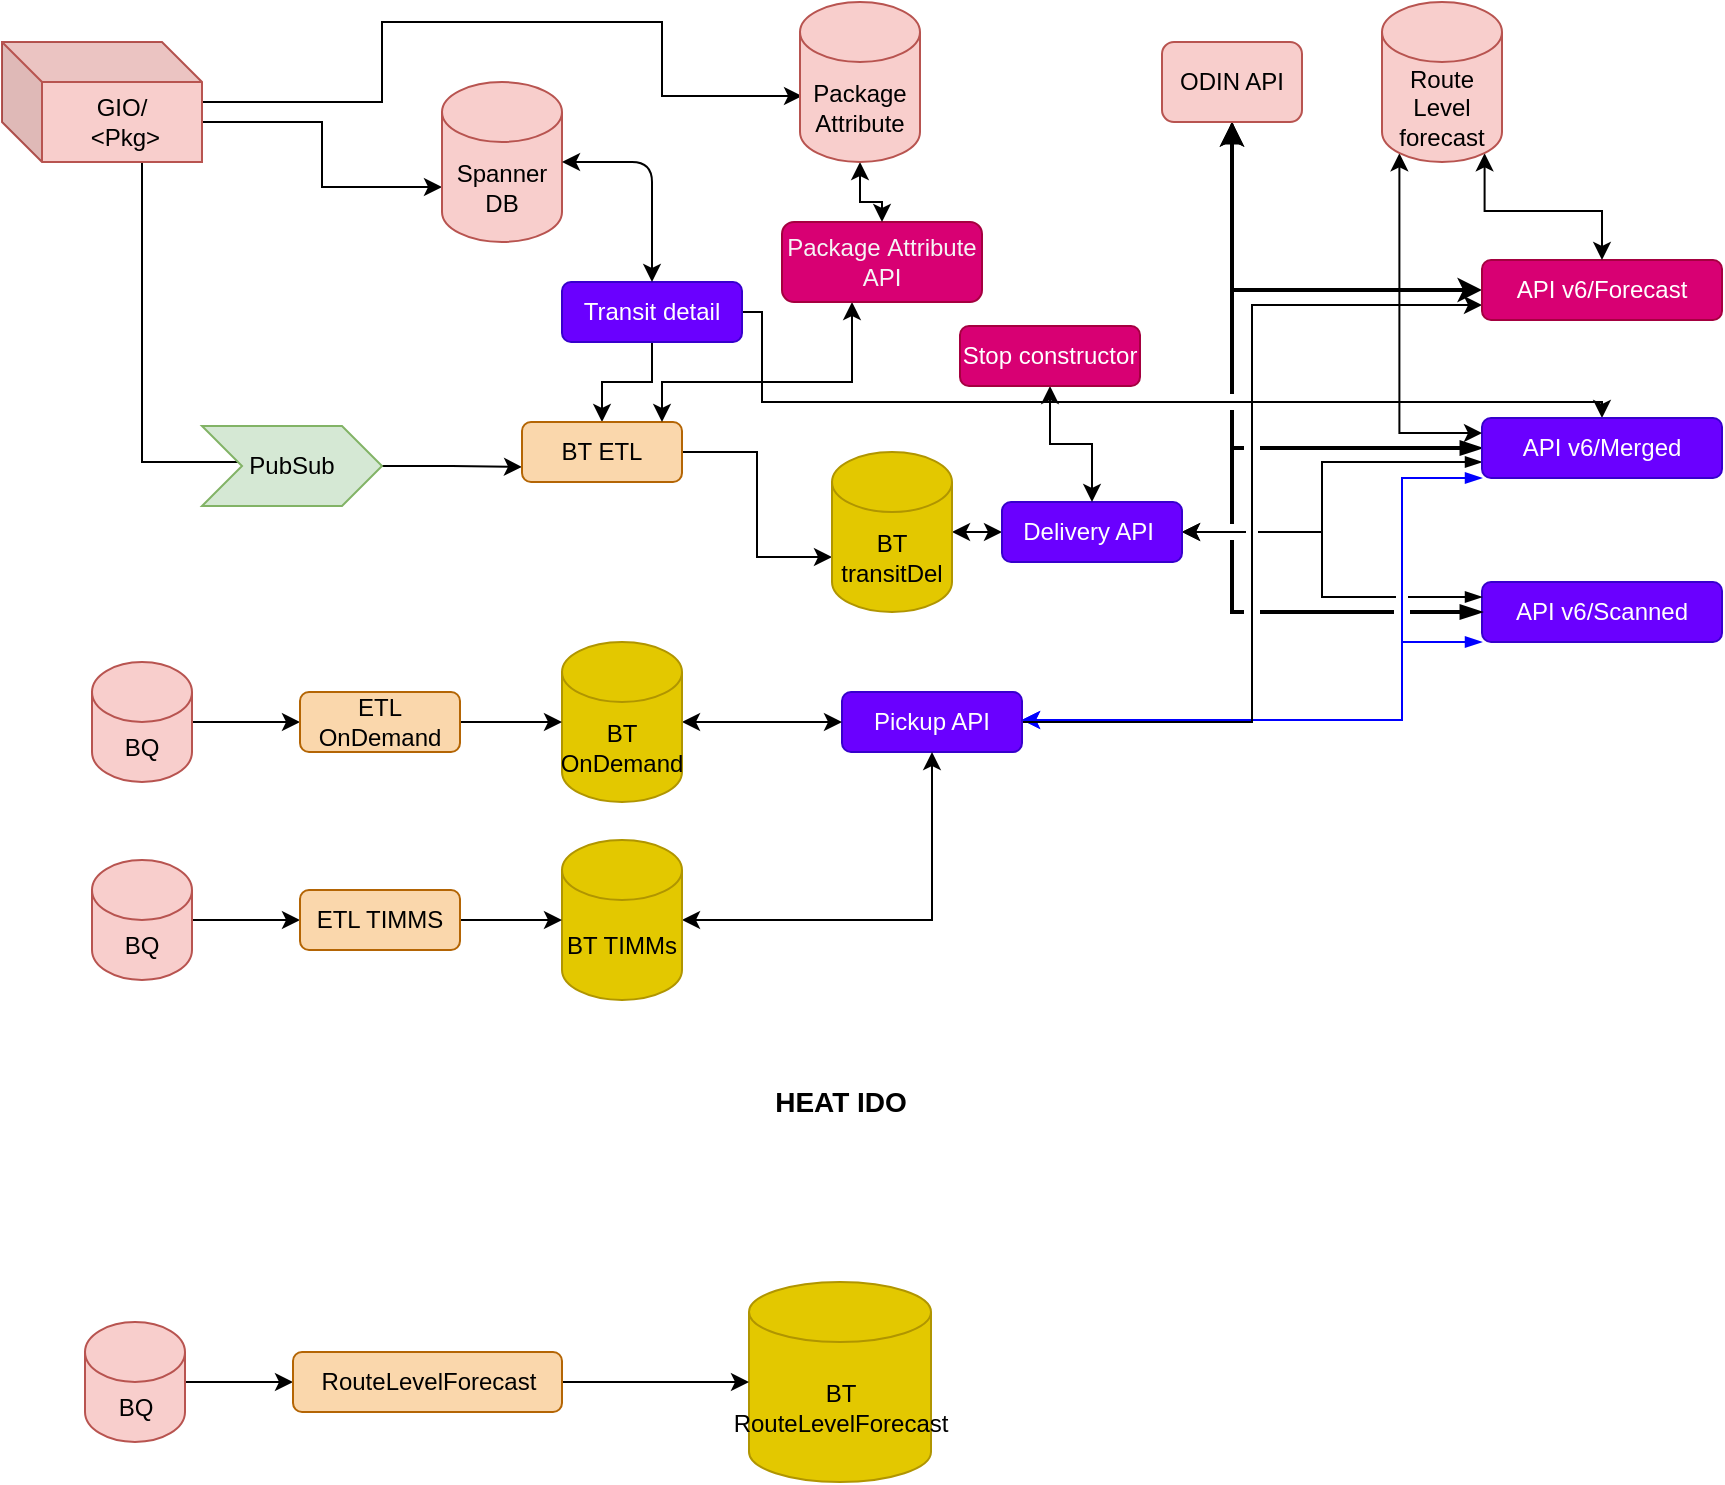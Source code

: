 <mxfile version="14.8.0" type="github">
  <diagram id="fFg92c2pQvZDjQnovCKE" name="Page-1">
    <mxGraphModel dx="1320" dy="484" grid="1" gridSize="10" guides="1" tooltips="1" connect="1" arrows="1" fold="1" page="1" pageScale="1" pageWidth="980" pageHeight="1390" math="0" shadow="0">
      <root>
        <mxCell id="0" />
        <mxCell id="1" parent="0" />
        <mxCell id="un_jr5ibtPmmpusLno7o-21" style="rounded=0;orthogonalLoop=1;jettySize=auto;html=1;edgeStyle=orthogonalEdgeStyle;endArrow=blockThin;endFill=1;exitX=0;exitY=0.5;exitDx=0;exitDy=0;jumpStyle=gap;startArrow=classic;startFill=1;entryX=0.5;entryY=1;entryDx=0;entryDy=0;strokeWidth=2;" parent="1" source="un_jr5ibtPmmpusLno7o-16" target="bANdUX00ldxKiqN2QLkD-24" edge="1">
          <mxGeometry relative="1" as="geometry">
            <mxPoint x="643" y="210" as="targetPoint" />
            <Array as="points">
              <mxPoint x="625" y="174" />
            </Array>
          </mxGeometry>
        </mxCell>
        <mxCell id="bANdUX00ldxKiqN2QLkD-5" style="edgeStyle=orthogonalEdgeStyle;rounded=0;orthogonalLoop=1;jettySize=auto;html=1;entryX=0;entryY=0;entryDx=0;entryDy=52.5;entryPerimeter=0;" parent="1" source="bANdUX00ldxKiqN2QLkD-2" target="bANdUX00ldxKiqN2QLkD-3" edge="1">
          <mxGeometry relative="1" as="geometry">
            <Array as="points">
              <mxPoint x="170" y="90" />
              <mxPoint x="170" y="123" />
            </Array>
          </mxGeometry>
        </mxCell>
        <mxCell id="SA-iDwVwZmnXe08kRZjd-3" style="edgeStyle=orthogonalEdgeStyle;rounded=0;orthogonalLoop=1;jettySize=auto;html=1;entryX=0;entryY=0.5;entryDx=0;entryDy=0;" parent="1" source="bANdUX00ldxKiqN2QLkD-2" target="bANdUX00ldxKiqN2QLkD-4" edge="1">
          <mxGeometry relative="1" as="geometry">
            <mxPoint x="80" y="260" as="targetPoint" />
            <Array as="points">
              <mxPoint x="80" y="260" />
            </Array>
          </mxGeometry>
        </mxCell>
        <mxCell id="un_jr5ibtPmmpusLno7o-3" value="" style="edgeStyle=orthogonalEdgeStyle;rounded=0;orthogonalLoop=1;jettySize=auto;html=1;entryX=0.017;entryY=0.588;entryDx=0;entryDy=0;entryPerimeter=0;" parent="1" source="bANdUX00ldxKiqN2QLkD-2" target="un_jr5ibtPmmpusLno7o-1" edge="1">
          <mxGeometry relative="1" as="geometry">
            <Array as="points">
              <mxPoint x="200" y="80" />
              <mxPoint x="200" y="40" />
              <mxPoint x="340" y="40" />
              <mxPoint x="340" y="77" />
            </Array>
          </mxGeometry>
        </mxCell>
        <mxCell id="bANdUX00ldxKiqN2QLkD-2" value="GIO/&lt;br&gt;&amp;nbsp;&amp;lt;Pkg&amp;gt;" style="shape=cube;whiteSpace=wrap;html=1;boundedLbl=1;backgroundOutline=1;darkOpacity=0.05;darkOpacity2=0.1;fillColor=#f8cecc;strokeColor=#b85450;" parent="1" vertex="1">
          <mxGeometry x="10" y="50" width="100" height="60" as="geometry" />
        </mxCell>
        <mxCell id="bANdUX00ldxKiqN2QLkD-3" value="Spanner DB" style="shape=cylinder3;whiteSpace=wrap;html=1;boundedLbl=1;backgroundOutline=1;size=15;fillColor=#f8cecc;strokeColor=#b85450;" parent="1" vertex="1">
          <mxGeometry x="230" y="70" width="60" height="80" as="geometry" />
        </mxCell>
        <mxCell id="bANdUX00ldxKiqN2QLkD-12" style="edgeStyle=orthogonalEdgeStyle;rounded=0;orthogonalLoop=1;jettySize=auto;html=1;entryX=0;entryY=0.75;entryDx=0;entryDy=0;" parent="1" source="bANdUX00ldxKiqN2QLkD-4" target="bANdUX00ldxKiqN2QLkD-9" edge="1">
          <mxGeometry relative="1" as="geometry" />
        </mxCell>
        <mxCell id="bANdUX00ldxKiqN2QLkD-4" value="PubSub" style="shape=step;perimeter=stepPerimeter;whiteSpace=wrap;html=1;fixedSize=1;fillColor=#d5e8d4;strokeColor=#82b366;" parent="1" vertex="1">
          <mxGeometry x="110" y="242" width="90" height="40" as="geometry" />
        </mxCell>
        <mxCell id="bANdUX00ldxKiqN2QLkD-13" style="edgeStyle=orthogonalEdgeStyle;rounded=0;orthogonalLoop=1;jettySize=auto;html=1;entryX=0.5;entryY=0;entryDx=0;entryDy=0;" parent="1" source="bANdUX00ldxKiqN2QLkD-7" target="bANdUX00ldxKiqN2QLkD-9" edge="1">
          <mxGeometry relative="1" as="geometry" />
        </mxCell>
        <mxCell id="H3azhT3m7rvBtOWdIu5u-2" style="edgeStyle=orthogonalEdgeStyle;rounded=0;orthogonalLoop=1;jettySize=auto;html=1;entryX=0.5;entryY=0;entryDx=0;entryDy=0;" edge="1" parent="1" source="bANdUX00ldxKiqN2QLkD-7" target="un_jr5ibtPmmpusLno7o-15">
          <mxGeometry relative="1" as="geometry">
            <Array as="points">
              <mxPoint x="390" y="185" />
              <mxPoint x="390" y="230" />
              <mxPoint x="810" y="230" />
            </Array>
          </mxGeometry>
        </mxCell>
        <mxCell id="bANdUX00ldxKiqN2QLkD-7" value="Transit detail" style="rounded=1;whiteSpace=wrap;html=1;fillColor=#6a00ff;strokeColor=#3700CC;fontColor=#ffffff;" parent="1" vertex="1">
          <mxGeometry x="290" y="170" width="90" height="30" as="geometry" />
        </mxCell>
        <mxCell id="bANdUX00ldxKiqN2QLkD-8" value="" style="endArrow=classic;startArrow=classic;html=1;entryX=1;entryY=0.5;entryDx=0;entryDy=0;entryPerimeter=0;exitX=0.5;exitY=0;exitDx=0;exitDy=0;" parent="1" source="bANdUX00ldxKiqN2QLkD-7" target="bANdUX00ldxKiqN2QLkD-3" edge="1">
          <mxGeometry width="50" height="50" relative="1" as="geometry">
            <mxPoint x="400" y="250" as="sourcePoint" />
            <mxPoint x="450" y="200" as="targetPoint" />
            <Array as="points">
              <mxPoint x="335" y="110" />
            </Array>
          </mxGeometry>
        </mxCell>
        <mxCell id="bANdUX00ldxKiqN2QLkD-11" style="edgeStyle=orthogonalEdgeStyle;rounded=0;orthogonalLoop=1;jettySize=auto;html=1;entryX=0;entryY=0;entryDx=0;entryDy=52.5;entryPerimeter=0;" parent="1" source="bANdUX00ldxKiqN2QLkD-9" target="bANdUX00ldxKiqN2QLkD-10" edge="1">
          <mxGeometry relative="1" as="geometry" />
        </mxCell>
        <mxCell id="bANdUX00ldxKiqN2QLkD-9" value="BT ETL" style="rounded=1;whiteSpace=wrap;html=1;fillColor=#fad7ac;strokeColor=#b46504;" parent="1" vertex="1">
          <mxGeometry x="270" y="240" width="80" height="30" as="geometry" />
        </mxCell>
        <mxCell id="bANdUX00ldxKiqN2QLkD-23" value="" style="edgeStyle=orthogonalEdgeStyle;rounded=0;orthogonalLoop=1;jettySize=auto;html=1;startArrow=classic;startFill=1;" parent="1" source="bANdUX00ldxKiqN2QLkD-10" target="bANdUX00ldxKiqN2QLkD-21" edge="1">
          <mxGeometry relative="1" as="geometry" />
        </mxCell>
        <mxCell id="bANdUX00ldxKiqN2QLkD-10" value="BT&lt;br&gt;transitDel" style="shape=cylinder3;whiteSpace=wrap;html=1;boundedLbl=1;backgroundOutline=1;size=15;fillColor=#e3c800;strokeColor=#B09500;fontColor=#000000;" parent="1" vertex="1">
          <mxGeometry x="425" y="255" width="60" height="80" as="geometry" />
        </mxCell>
        <mxCell id="bANdUX00ldxKiqN2QLkD-15" style="edgeStyle=orthogonalEdgeStyle;rounded=0;orthogonalLoop=1;jettySize=auto;html=1;entryX=0.875;entryY=0;entryDx=0;entryDy=0;entryPerimeter=0;startArrow=classic;startFill=1;" parent="1" source="bANdUX00ldxKiqN2QLkD-14" target="bANdUX00ldxKiqN2QLkD-9" edge="1">
          <mxGeometry relative="1" as="geometry">
            <Array as="points">
              <mxPoint x="435" y="220" />
              <mxPoint x="340" y="220" />
            </Array>
          </mxGeometry>
        </mxCell>
        <mxCell id="bANdUX00ldxKiqN2QLkD-14" value="&lt;font color=&quot;#f5f5f5&quot;&gt;Package&amp;nbsp;Attribute API&lt;/font&gt;" style="rounded=1;whiteSpace=wrap;html=1;fillColor=#d80073;strokeColor=#A50040;fontColor=#ffffff;" parent="1" vertex="1">
          <mxGeometry x="400" y="140" width="100" height="40" as="geometry" />
        </mxCell>
        <mxCell id="bANdUX00ldxKiqN2QLkD-16" value="API v6/Scanned" style="rounded=1;whiteSpace=wrap;html=1;fillColor=#6a00ff;strokeColor=#3700CC;fontColor=#ffffff;" parent="1" vertex="1">
          <mxGeometry x="750" y="320" width="120" height="30" as="geometry" />
        </mxCell>
        <mxCell id="DF-TPiwxnNoxllwe0dpw-11" style="edgeStyle=orthogonalEdgeStyle;rounded=0;jumpStyle=gap;orthogonalLoop=1;jettySize=auto;html=1;startArrow=classic;startFill=1;endArrow=blockThin;endFill=1;strokeColor=#0000FF;" parent="1" source="bANdUX00ldxKiqN2QLkD-19" edge="1">
          <mxGeometry relative="1" as="geometry">
            <mxPoint x="750" y="350" as="targetPoint" />
            <Array as="points">
              <mxPoint x="710" y="389" />
              <mxPoint x="710" y="350" />
            </Array>
          </mxGeometry>
        </mxCell>
        <mxCell id="DF-TPiwxnNoxllwe0dpw-12" style="edgeStyle=orthogonalEdgeStyle;rounded=0;jumpStyle=gap;orthogonalLoop=1;jettySize=auto;html=1;entryX=0;entryY=1;entryDx=0;entryDy=0;startArrow=classic;startFill=1;endArrow=blockThin;endFill=1;strokeColor=#0000FF;" parent="1" source="bANdUX00ldxKiqN2QLkD-19" target="un_jr5ibtPmmpusLno7o-15" edge="1">
          <mxGeometry relative="1" as="geometry">
            <Array as="points">
              <mxPoint x="710" y="389" />
              <mxPoint x="710" y="268" />
            </Array>
          </mxGeometry>
        </mxCell>
        <mxCell id="H3azhT3m7rvBtOWdIu5u-1" style="edgeStyle=orthogonalEdgeStyle;rounded=0;orthogonalLoop=1;jettySize=auto;html=1;entryX=0;entryY=0.75;entryDx=0;entryDy=0;" edge="1" parent="1" source="bANdUX00ldxKiqN2QLkD-19" target="un_jr5ibtPmmpusLno7o-16">
          <mxGeometry relative="1" as="geometry" />
        </mxCell>
        <mxCell id="bANdUX00ldxKiqN2QLkD-19" value="Pickup API" style="rounded=1;whiteSpace=wrap;html=1;fillColor=#6a00ff;strokeColor=#3700CC;fontColor=#ffffff;" parent="1" vertex="1">
          <mxGeometry x="430" y="375" width="90" height="30" as="geometry" />
        </mxCell>
        <mxCell id="DF-TPiwxnNoxllwe0dpw-9" style="edgeStyle=orthogonalEdgeStyle;rounded=0;jumpStyle=gap;orthogonalLoop=1;jettySize=auto;html=1;entryX=0;entryY=0.25;entryDx=0;entryDy=0;startArrow=classic;startFill=1;endArrow=blockThin;endFill=1;" parent="1" source="bANdUX00ldxKiqN2QLkD-21" target="bANdUX00ldxKiqN2QLkD-16" edge="1">
          <mxGeometry relative="1" as="geometry">
            <Array as="points">
              <mxPoint x="670" y="295" />
              <mxPoint x="670" y="328" />
            </Array>
          </mxGeometry>
        </mxCell>
        <mxCell id="DF-TPiwxnNoxllwe0dpw-10" style="edgeStyle=orthogonalEdgeStyle;rounded=0;jumpStyle=gap;orthogonalLoop=1;jettySize=auto;html=1;startArrow=classic;startFill=1;endArrow=blockThin;endFill=1;" parent="1" source="bANdUX00ldxKiqN2QLkD-21" target="un_jr5ibtPmmpusLno7o-15" edge="1">
          <mxGeometry relative="1" as="geometry">
            <mxPoint x="750" y="260" as="targetPoint" />
            <Array as="points">
              <mxPoint x="670" y="295" />
              <mxPoint x="670" y="260" />
            </Array>
          </mxGeometry>
        </mxCell>
        <mxCell id="bANdUX00ldxKiqN2QLkD-21" value="Delivery API&amp;nbsp;" style="rounded=1;whiteSpace=wrap;html=1;fillColor=#6a00ff;strokeColor=#3700CC;fontColor=#ffffff;" parent="1" vertex="1">
          <mxGeometry x="510" y="280" width="90" height="30" as="geometry" />
        </mxCell>
        <mxCell id="DF-TPiwxnNoxllwe0dpw-7" style="edgeStyle=orthogonalEdgeStyle;rounded=0;jumpStyle=gap;orthogonalLoop=1;jettySize=auto;html=1;startArrow=classic;startFill=1;endArrow=blockThin;endFill=1;entryX=0;entryY=0.5;entryDx=0;entryDy=0;strokeWidth=2;" parent="1" source="bANdUX00ldxKiqN2QLkD-24" target="un_jr5ibtPmmpusLno7o-15" edge="1">
          <mxGeometry relative="1" as="geometry">
            <mxPoint x="660" y="330" as="targetPoint" />
            <Array as="points">
              <mxPoint x="625" y="253" />
            </Array>
          </mxGeometry>
        </mxCell>
        <mxCell id="DF-TPiwxnNoxllwe0dpw-8" style="edgeStyle=orthogonalEdgeStyle;rounded=0;jumpStyle=gap;orthogonalLoop=1;jettySize=auto;html=1;startArrow=classic;startFill=1;endArrow=blockThin;endFill=1;fillColor=#f8cecc;endSize=6;strokeWidth=2;" parent="1" source="bANdUX00ldxKiqN2QLkD-24" target="bANdUX00ldxKiqN2QLkD-16" edge="1">
          <mxGeometry relative="1" as="geometry">
            <mxPoint x="660" y="360" as="targetPoint" />
            <Array as="points">
              <mxPoint x="625" y="335" />
            </Array>
          </mxGeometry>
        </mxCell>
        <mxCell id="bANdUX00ldxKiqN2QLkD-24" value="ODIN API" style="rounded=1;whiteSpace=wrap;html=1;fillColor=#f8cecc;strokeColor=#b85450;" parent="1" vertex="1">
          <mxGeometry x="590" y="50" width="70" height="40" as="geometry" />
        </mxCell>
        <mxCell id="bANdUX00ldxKiqN2QLkD-32" style="edgeStyle=orthogonalEdgeStyle;rounded=0;orthogonalLoop=1;jettySize=auto;html=1;entryX=0;entryY=0.5;entryDx=0;entryDy=0;startArrow=classic;startFill=1;" parent="1" source="bANdUX00ldxKiqN2QLkD-26" target="bANdUX00ldxKiqN2QLkD-19" edge="1">
          <mxGeometry relative="1" as="geometry" />
        </mxCell>
        <mxCell id="bANdUX00ldxKiqN2QLkD-26" value="BT OnDemand" style="shape=cylinder3;whiteSpace=wrap;html=1;boundedLbl=1;backgroundOutline=1;size=15;fillColor=#e3c800;strokeColor=#B09500;fontColor=#000000;" parent="1" vertex="1">
          <mxGeometry x="290" y="350" width="60" height="80" as="geometry" />
        </mxCell>
        <mxCell id="bANdUX00ldxKiqN2QLkD-33" style="edgeStyle=orthogonalEdgeStyle;rounded=0;orthogonalLoop=1;jettySize=auto;html=1;entryX=0.5;entryY=1;entryDx=0;entryDy=0;startArrow=classic;startFill=1;" parent="1" source="bANdUX00ldxKiqN2QLkD-27" target="bANdUX00ldxKiqN2QLkD-19" edge="1">
          <mxGeometry relative="1" as="geometry" />
        </mxCell>
        <mxCell id="bANdUX00ldxKiqN2QLkD-27" value="BT TIMMs" style="shape=cylinder3;whiteSpace=wrap;html=1;boundedLbl=1;backgroundOutline=1;size=15;fillColor=#e3c800;strokeColor=#B09500;fontColor=#000000;" parent="1" vertex="1">
          <mxGeometry x="290" y="449" width="60" height="80" as="geometry" />
        </mxCell>
        <mxCell id="un_jr5ibtPmmpusLno7o-6" value="" style="edgeStyle=orthogonalEdgeStyle;rounded=0;orthogonalLoop=1;jettySize=auto;html=1;entryX=0;entryY=0.5;entryDx=0;entryDy=0;" parent="1" source="bANdUX00ldxKiqN2QLkD-28" target="un_jr5ibtPmmpusLno7o-4" edge="1">
          <mxGeometry relative="1" as="geometry" />
        </mxCell>
        <mxCell id="bANdUX00ldxKiqN2QLkD-28" value="BQ" style="shape=cylinder3;whiteSpace=wrap;html=1;boundedLbl=1;backgroundOutline=1;size=15;fillColor=#f8cecc;strokeColor=#b85450;" parent="1" vertex="1">
          <mxGeometry x="55" y="360" width="50" height="60" as="geometry" />
        </mxCell>
        <mxCell id="un_jr5ibtPmmpusLno7o-8" value="" style="edgeStyle=orthogonalEdgeStyle;rounded=0;orthogonalLoop=1;jettySize=auto;html=1;" parent="1" source="bANdUX00ldxKiqN2QLkD-29" target="un_jr5ibtPmmpusLno7o-5" edge="1">
          <mxGeometry relative="1" as="geometry" />
        </mxCell>
        <mxCell id="bANdUX00ldxKiqN2QLkD-29" value="BQ" style="shape=cylinder3;whiteSpace=wrap;html=1;boundedLbl=1;backgroundOutline=1;size=15;fillColor=#f8cecc;strokeColor=#b85450;" parent="1" vertex="1">
          <mxGeometry x="55" y="459" width="50" height="60" as="geometry" />
        </mxCell>
        <mxCell id="un_jr5ibtPmmpusLno7o-2" value="" style="edgeStyle=orthogonalEdgeStyle;rounded=0;orthogonalLoop=1;jettySize=auto;html=1;startArrow=classic;startFill=1;" parent="1" source="un_jr5ibtPmmpusLno7o-1" target="bANdUX00ldxKiqN2QLkD-14" edge="1">
          <mxGeometry relative="1" as="geometry" />
        </mxCell>
        <mxCell id="un_jr5ibtPmmpusLno7o-1" value="Package Attribute" style="shape=cylinder3;whiteSpace=wrap;html=1;boundedLbl=1;backgroundOutline=1;size=15;fillColor=#f8cecc;strokeColor=#b85450;" parent="1" vertex="1">
          <mxGeometry x="409" y="30" width="60" height="80" as="geometry" />
        </mxCell>
        <mxCell id="un_jr5ibtPmmpusLno7o-7" value="" style="edgeStyle=orthogonalEdgeStyle;rounded=0;orthogonalLoop=1;jettySize=auto;html=1;" parent="1" source="un_jr5ibtPmmpusLno7o-4" target="bANdUX00ldxKiqN2QLkD-26" edge="1">
          <mxGeometry relative="1" as="geometry" />
        </mxCell>
        <mxCell id="un_jr5ibtPmmpusLno7o-4" value="ETL OnDemand" style="rounded=1;whiteSpace=wrap;html=1;fillColor=#fad7ac;strokeColor=#b46504;" parent="1" vertex="1">
          <mxGeometry x="159" y="375" width="80" height="30" as="geometry" />
        </mxCell>
        <mxCell id="un_jr5ibtPmmpusLno7o-9" value="" style="edgeStyle=orthogonalEdgeStyle;rounded=0;orthogonalLoop=1;jettySize=auto;html=1;" parent="1" source="un_jr5ibtPmmpusLno7o-5" target="bANdUX00ldxKiqN2QLkD-27" edge="1">
          <mxGeometry relative="1" as="geometry" />
        </mxCell>
        <mxCell id="un_jr5ibtPmmpusLno7o-5" value="ETL TIMMS" style="rounded=1;whiteSpace=wrap;html=1;fillColor=#fad7ac;strokeColor=#b46504;" parent="1" vertex="1">
          <mxGeometry x="159" y="474" width="80" height="30" as="geometry" />
        </mxCell>
        <mxCell id="un_jr5ibtPmmpusLno7o-15" value="API v6/Merged" style="rounded=1;whiteSpace=wrap;html=1;fillColor=#6a00ff;strokeColor=#3700CC;fontColor=#ffffff;" parent="1" vertex="1">
          <mxGeometry x="750" y="238" width="120" height="30" as="geometry" />
        </mxCell>
        <mxCell id="un_jr5ibtPmmpusLno7o-16" value="API v6/Forecast" style="rounded=1;whiteSpace=wrap;html=1;fillColor=#d80073;strokeColor=#A50040;fontColor=#ffffff;" parent="1" vertex="1">
          <mxGeometry x="750" y="159" width="120" height="30" as="geometry" />
        </mxCell>
        <mxCell id="un_jr5ibtPmmpusLno7o-19" style="edgeStyle=orthogonalEdgeStyle;rounded=0;orthogonalLoop=1;jettySize=auto;html=1;entryX=0.5;entryY=0;entryDx=0;entryDy=0;startArrow=classic;startFill=1;exitX=0.855;exitY=1;exitDx=0;exitDy=-4.35;exitPerimeter=0;" parent="1" source="un_jr5ibtPmmpusLno7o-18" target="un_jr5ibtPmmpusLno7o-16" edge="1">
          <mxGeometry relative="1" as="geometry" />
        </mxCell>
        <mxCell id="un_jr5ibtPmmpusLno7o-20" style="edgeStyle=orthogonalEdgeStyle;rounded=0;orthogonalLoop=1;jettySize=auto;html=1;exitX=0.145;exitY=1;exitDx=0;exitDy=-4.35;exitPerimeter=0;entryX=0;entryY=0.25;entryDx=0;entryDy=0;startArrow=classic;startFill=1;" parent="1" source="un_jr5ibtPmmpusLno7o-18" target="un_jr5ibtPmmpusLno7o-15" edge="1">
          <mxGeometry relative="1" as="geometry" />
        </mxCell>
        <mxCell id="un_jr5ibtPmmpusLno7o-18" value="Route Level forecast" style="shape=cylinder3;whiteSpace=wrap;html=1;boundedLbl=1;backgroundOutline=1;size=15;fillColor=#f8cecc;strokeColor=#b85450;" parent="1" vertex="1">
          <mxGeometry x="700" y="30" width="60" height="80" as="geometry" />
        </mxCell>
        <mxCell id="un_jr5ibtPmmpusLno7o-23" value="" style="edgeStyle=orthogonalEdgeStyle;rounded=0;orthogonalLoop=1;jettySize=auto;html=1;startArrow=classic;startFill=1;" parent="1" source="un_jr5ibtPmmpusLno7o-22" target="bANdUX00ldxKiqN2QLkD-21" edge="1">
          <mxGeometry relative="1" as="geometry" />
        </mxCell>
        <mxCell id="un_jr5ibtPmmpusLno7o-22" value="Stop constructor" style="rounded=1;whiteSpace=wrap;html=1;fillColor=#d80073;strokeColor=#A50040;fontColor=#ffffff;" parent="1" vertex="1">
          <mxGeometry x="489" y="192" width="90" height="30" as="geometry" />
        </mxCell>
        <mxCell id="un_jr5ibtPmmpusLno7o-24" value="&lt;b&gt;&lt;font style=&quot;font-size: 14px&quot;&gt;HEAT IDO&lt;/font&gt;&lt;/b&gt;" style="text;html=1;align=center;verticalAlign=middle;resizable=0;points=[];autosize=1;strokeColor=none;" parent="1" vertex="1">
          <mxGeometry x="389" y="570" width="80" height="20" as="geometry" />
        </mxCell>
        <mxCell id="H3azhT3m7rvBtOWdIu5u-4" value="BT RouteLevelForecast" style="shape=cylinder3;whiteSpace=wrap;html=1;boundedLbl=1;backgroundOutline=1;size=15;fillColor=#e3c800;strokeColor=#B09500;fontColor=#000000;" vertex="1" parent="1">
          <mxGeometry x="383.5" y="670" width="91" height="100" as="geometry" />
        </mxCell>
        <mxCell id="H3azhT3m7rvBtOWdIu5u-7" style="edgeStyle=orthogonalEdgeStyle;rounded=0;orthogonalLoop=1;jettySize=auto;html=1;entryX=0;entryY=0.5;entryDx=0;entryDy=0;" edge="1" parent="1" source="H3azhT3m7rvBtOWdIu5u-5" target="H3azhT3m7rvBtOWdIu5u-6">
          <mxGeometry relative="1" as="geometry" />
        </mxCell>
        <mxCell id="H3azhT3m7rvBtOWdIu5u-5" value="BQ" style="shape=cylinder3;whiteSpace=wrap;html=1;boundedLbl=1;backgroundOutline=1;size=15;fillColor=#f8cecc;strokeColor=#b85450;" vertex="1" parent="1">
          <mxGeometry x="51.5" y="690" width="50" height="60" as="geometry" />
        </mxCell>
        <mxCell id="H3azhT3m7rvBtOWdIu5u-8" style="edgeStyle=orthogonalEdgeStyle;rounded=0;orthogonalLoop=1;jettySize=auto;html=1;entryX=0;entryY=0.5;entryDx=0;entryDy=0;entryPerimeter=0;" edge="1" parent="1" source="H3azhT3m7rvBtOWdIu5u-6" target="H3azhT3m7rvBtOWdIu5u-4">
          <mxGeometry relative="1" as="geometry" />
        </mxCell>
        <mxCell id="H3azhT3m7rvBtOWdIu5u-6" value="RouteLevelForecast" style="rounded=1;whiteSpace=wrap;html=1;fillColor=#fad7ac;strokeColor=#b46504;" vertex="1" parent="1">
          <mxGeometry x="155.5" y="705" width="134.5" height="30" as="geometry" />
        </mxCell>
      </root>
    </mxGraphModel>
  </diagram>
</mxfile>
